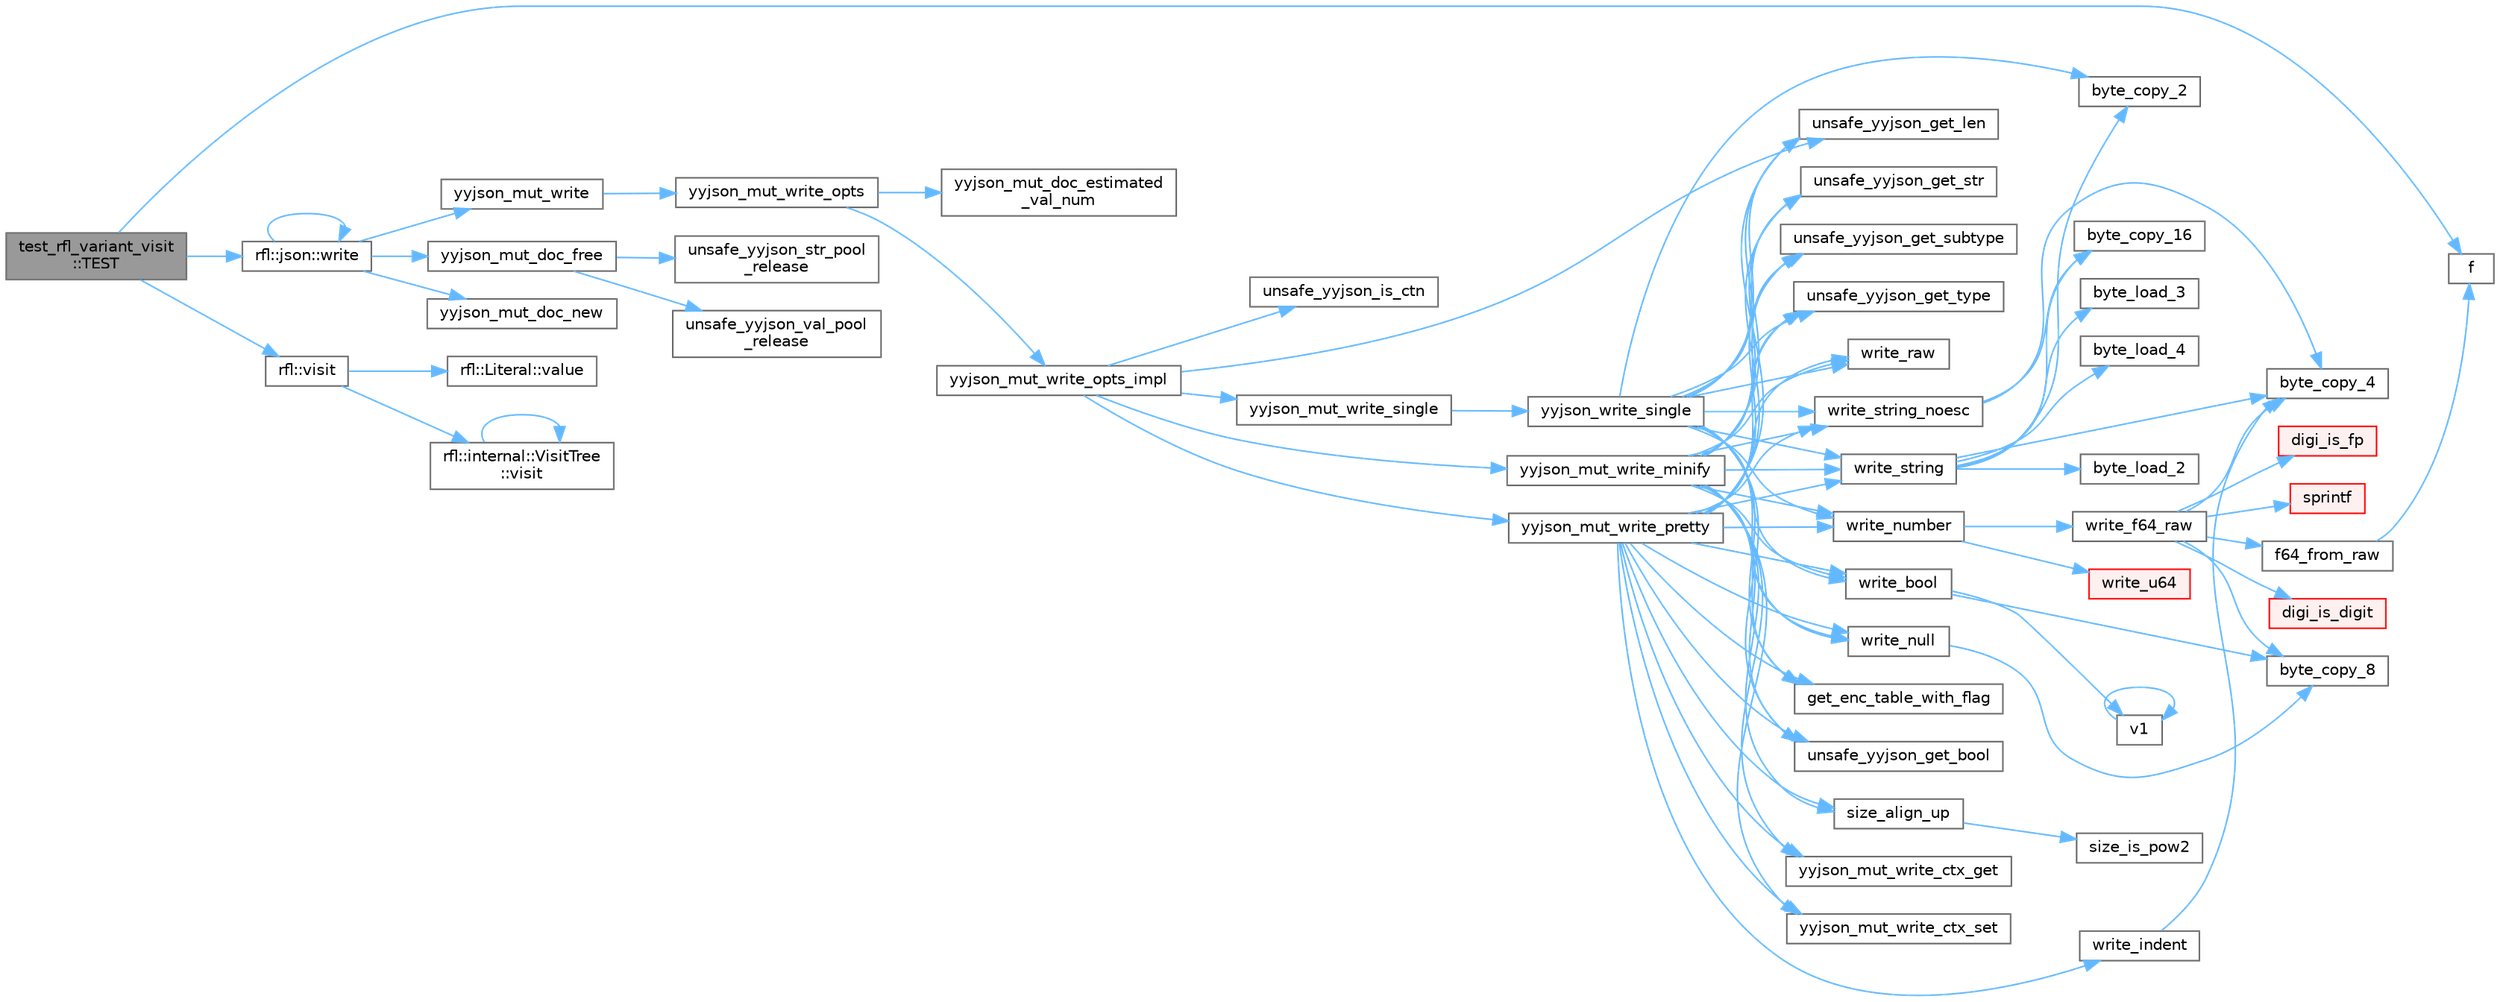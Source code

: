 digraph "test_rfl_variant_visit::TEST"
{
 // LATEX_PDF_SIZE
  bgcolor="transparent";
  edge [fontname=Helvetica,fontsize=10,labelfontname=Helvetica,labelfontsize=10];
  node [fontname=Helvetica,fontsize=10,shape=box,height=0.2,width=0.4];
  rankdir="LR";
  Node1 [id="Node000001",label="test_rfl_variant_visit\l::TEST",height=0.2,width=0.4,color="gray40", fillcolor="grey60", style="filled", fontcolor="black",tooltip=" "];
  Node1 -> Node2 [id="edge89_Node000001_Node000002",color="steelblue1",style="solid",tooltip=" "];
  Node2 [id="Node000002",label="f",height=0.2,width=0.4,color="grey40", fillcolor="white", style="filled",URL="$cxx11__tensor__map_8cpp.html#a7f507fea02198f6cb81c86640c7b1a4e",tooltip=" "];
  Node1 -> Node3 [id="edge90_Node000001_Node000003",color="steelblue1",style="solid",tooltip=" "];
  Node3 [id="Node000003",label="rfl::visit",height=0.2,width=0.4,color="grey40", fillcolor="white", style="filled",URL="$namespacerfl.html#ab818223fa1c483a720a5004db13c118b",tooltip=" "];
  Node3 -> Node4 [id="edge91_Node000003_Node000004",color="steelblue1",style="solid",tooltip=" "];
  Node4 [id="Node000004",label="rfl::Literal::value",height=0.2,width=0.4,color="grey40", fillcolor="white", style="filled",URL="$classrfl_1_1_literal.html#a12e1ef9245686c82fd03d9488a06249e",tooltip="Returns the value actually contained in the Literal."];
  Node3 -> Node5 [id="edge92_Node000003_Node000005",color="steelblue1",style="solid",tooltip=" "];
  Node5 [id="Node000005",label="rfl::internal::VisitTree\l::visit",height=0.2,width=0.4,color="grey40", fillcolor="white", style="filled",URL="$structrfl_1_1internal_1_1_visit_tree.html#a0f788884e011cf44fa9ed4f9b80d1bd8",tooltip="Evaluates a visitor pattern using a tree-like structure."];
  Node5 -> Node5 [id="edge93_Node000005_Node000005",color="steelblue1",style="solid",tooltip=" "];
  Node1 -> Node6 [id="edge94_Node000001_Node000006",color="steelblue1",style="solid",tooltip=" "];
  Node6 [id="Node000006",label="rfl::json::write",height=0.2,width=0.4,color="grey40", fillcolor="white", style="filled",URL="$namespacerfl_1_1json.html#af39a23539424555b8c970d12a58e547f",tooltip="Returns a JSON string."];
  Node6 -> Node6 [id="edge95_Node000006_Node000006",color="steelblue1",style="solid",tooltip=" "];
  Node6 -> Node7 [id="edge96_Node000006_Node000007",color="steelblue1",style="solid",tooltip=" "];
  Node7 [id="Node000007",label="yyjson_mut_doc_free",height=0.2,width=0.4,color="grey40", fillcolor="white", style="filled",URL="$yyjson_8c.html#a473b53dd223f25a117a6fe3b543bfdb1",tooltip=" "];
  Node7 -> Node8 [id="edge97_Node000007_Node000008",color="steelblue1",style="solid",tooltip=" "];
  Node8 [id="Node000008",label="unsafe_yyjson_str_pool\l_release",height=0.2,width=0.4,color="grey40", fillcolor="white", style="filled",URL="$yyjson_8c.html#a68827985804124f8d26d256b07877cf9",tooltip=" "];
  Node7 -> Node9 [id="edge98_Node000007_Node000009",color="steelblue1",style="solid",tooltip=" "];
  Node9 [id="Node000009",label="unsafe_yyjson_val_pool\l_release",height=0.2,width=0.4,color="grey40", fillcolor="white", style="filled",URL="$yyjson_8c.html#a423ab190d8ce947af71ff1a45ab76805",tooltip=" "];
  Node6 -> Node10 [id="edge99_Node000006_Node000010",color="steelblue1",style="solid",tooltip=" "];
  Node10 [id="Node000010",label="yyjson_mut_doc_new",height=0.2,width=0.4,color="grey40", fillcolor="white", style="filled",URL="$yyjson_8c.html#a94a8c1c5f4e47e11e268d7f4c0e4cb1a",tooltip=" "];
  Node6 -> Node11 [id="edge100_Node000006_Node000011",color="steelblue1",style="solid",tooltip=" "];
  Node11 [id="Node000011",label="yyjson_mut_write",height=0.2,width=0.4,color="grey40", fillcolor="white", style="filled",URL="$yyjson_8h.html#a881e2ee3f487385810829df8bc675f1f",tooltip=" "];
  Node11 -> Node12 [id="edge101_Node000011_Node000012",color="steelblue1",style="solid",tooltip=" "];
  Node12 [id="Node000012",label="yyjson_mut_write_opts",height=0.2,width=0.4,color="grey40", fillcolor="white", style="filled",URL="$yyjson_8c.html#a43932e149602ddfcd9257648ea36e553",tooltip=" "];
  Node12 -> Node13 [id="edge102_Node000012_Node000013",color="steelblue1",style="solid",tooltip=" "];
  Node13 [id="Node000013",label="yyjson_mut_doc_estimated\l_val_num",height=0.2,width=0.4,color="grey40", fillcolor="white", style="filled",URL="$yyjson_8c.html#ac9cfbe501c1317baf92c53571c7333ee",tooltip=" "];
  Node12 -> Node14 [id="edge103_Node000012_Node000014",color="steelblue1",style="solid",tooltip=" "];
  Node14 [id="Node000014",label="yyjson_mut_write_opts_impl",height=0.2,width=0.4,color="grey40", fillcolor="white", style="filled",URL="$yyjson_8c.html#a9419498fed912dda63693d15ff91c74c",tooltip=" "];
  Node14 -> Node15 [id="edge104_Node000014_Node000015",color="steelblue1",style="solid",tooltip=" "];
  Node15 [id="Node000015",label="unsafe_yyjson_get_len",height=0.2,width=0.4,color="grey40", fillcolor="white", style="filled",URL="$yyjson_8h.html#a445bf8a7f9981e4797bf95db944ddf8f",tooltip=" "];
  Node14 -> Node16 [id="edge105_Node000014_Node000016",color="steelblue1",style="solid",tooltip=" "];
  Node16 [id="Node000016",label="unsafe_yyjson_is_ctn",height=0.2,width=0.4,color="grey40", fillcolor="white", style="filled",URL="$yyjson_8h.html#afe1e8995e63d29297d569c4a848bf5a2",tooltip=" "];
  Node14 -> Node17 [id="edge106_Node000014_Node000017",color="steelblue1",style="solid",tooltip=" "];
  Node17 [id="Node000017",label="yyjson_mut_write_minify",height=0.2,width=0.4,color="grey40", fillcolor="white", style="filled",URL="$yyjson_8c.html#a41b0f7caeaed5e6075fdbad6e37daa44",tooltip=" "];
  Node17 -> Node18 [id="edge107_Node000017_Node000018",color="steelblue1",style="solid",tooltip=" "];
  Node18 [id="Node000018",label="get_enc_table_with_flag",height=0.2,width=0.4,color="grey40", fillcolor="white", style="filled",URL="$yyjson_8c.html#a4b810e39a1c70f479ea48f4b6be239b0",tooltip=" "];
  Node17 -> Node19 [id="edge108_Node000017_Node000019",color="steelblue1",style="solid",tooltip=" "];
  Node19 [id="Node000019",label="size_align_up",height=0.2,width=0.4,color="grey40", fillcolor="white", style="filled",URL="$yyjson_8c.html#aee0ecba3f0e01a145a4bd084c40b53b6",tooltip=" "];
  Node19 -> Node20 [id="edge109_Node000019_Node000020",color="steelblue1",style="solid",tooltip=" "];
  Node20 [id="Node000020",label="size_is_pow2",height=0.2,width=0.4,color="grey40", fillcolor="white", style="filled",URL="$yyjson_8c.html#a9c435a75a5fc566d5382ba2646704a18",tooltip=" "];
  Node17 -> Node21 [id="edge110_Node000017_Node000021",color="steelblue1",style="solid",tooltip=" "];
  Node21 [id="Node000021",label="unsafe_yyjson_get_bool",height=0.2,width=0.4,color="grey40", fillcolor="white", style="filled",URL="$yyjson_8h.html#a3ef8c1e13a7f67eead2d945125769f90",tooltip=" "];
  Node17 -> Node15 [id="edge111_Node000017_Node000015",color="steelblue1",style="solid",tooltip=" "];
  Node17 -> Node22 [id="edge112_Node000017_Node000022",color="steelblue1",style="solid",tooltip=" "];
  Node22 [id="Node000022",label="unsafe_yyjson_get_str",height=0.2,width=0.4,color="grey40", fillcolor="white", style="filled",URL="$yyjson_8h.html#a879b3c14194afd5b60d663640998c020",tooltip=" "];
  Node17 -> Node23 [id="edge113_Node000017_Node000023",color="steelblue1",style="solid",tooltip=" "];
  Node23 [id="Node000023",label="unsafe_yyjson_get_subtype",height=0.2,width=0.4,color="grey40", fillcolor="white", style="filled",URL="$yyjson_8h.html#a735848e46f26bfe3dfb333c7f890205e",tooltip=" "];
  Node17 -> Node24 [id="edge114_Node000017_Node000024",color="steelblue1",style="solid",tooltip=" "];
  Node24 [id="Node000024",label="unsafe_yyjson_get_type",height=0.2,width=0.4,color="grey40", fillcolor="white", style="filled",URL="$yyjson_8h.html#a25aa2b2a33dccb9af7da4576b3cbe6ab",tooltip=" "];
  Node17 -> Node25 [id="edge115_Node000017_Node000025",color="steelblue1",style="solid",tooltip=" "];
  Node25 [id="Node000025",label="write_bool",height=0.2,width=0.4,color="grey40", fillcolor="white", style="filled",URL="$yyjson_8c.html#a8f48aafc5963521f3da75e2448f0d084",tooltip=" "];
  Node25 -> Node26 [id="edge116_Node000025_Node000026",color="steelblue1",style="solid",tooltip=" "];
  Node26 [id="Node000026",label="byte_copy_8",height=0.2,width=0.4,color="grey40", fillcolor="white", style="filled",URL="$yyjson_8c.html#a03dd49c937c12d9a85deaac184d25eb9",tooltip=" "];
  Node25 -> Node27 [id="edge117_Node000025_Node000027",color="steelblue1",style="solid",tooltip=" "];
  Node27 [id="Node000027",label="v1",height=0.2,width=0.4,color="grey40", fillcolor="white", style="filled",URL="$_tutorial___reshape_mat2_vec_8cpp.html#a10bd710692c91bc238f2e1da77730678",tooltip=" "];
  Node27 -> Node27 [id="edge118_Node000027_Node000027",color="steelblue1",style="solid",tooltip=" "];
  Node17 -> Node28 [id="edge119_Node000017_Node000028",color="steelblue1",style="solid",tooltip=" "];
  Node28 [id="Node000028",label="write_null",height=0.2,width=0.4,color="grey40", fillcolor="white", style="filled",URL="$yyjson_8c.html#a9ab2502373a7c2ad7decc10b76c47043",tooltip=" "];
  Node28 -> Node26 [id="edge120_Node000028_Node000026",color="steelblue1",style="solid",tooltip=" "];
  Node17 -> Node29 [id="edge121_Node000017_Node000029",color="steelblue1",style="solid",tooltip=" "];
  Node29 [id="Node000029",label="write_number",height=0.2,width=0.4,color="grey40", fillcolor="white", style="filled",URL="$yyjson_8c.html#a7a6eb98c82d060a1b4b1b25ae9169770",tooltip=" "];
  Node29 -> Node30 [id="edge122_Node000029_Node000030",color="steelblue1",style="solid",tooltip=" "];
  Node30 [id="Node000030",label="write_f64_raw",height=0.2,width=0.4,color="grey40", fillcolor="white", style="filled",URL="$yyjson_8c.html#a429024eddbd3335464adf309aef2db7f",tooltip=" "];
  Node30 -> Node31 [id="edge123_Node000030_Node000031",color="steelblue1",style="solid",tooltip=" "];
  Node31 [id="Node000031",label="byte_copy_4",height=0.2,width=0.4,color="grey40", fillcolor="white", style="filled",URL="$yyjson_8c.html#a98219967baeab34ab615b4ccda0df146",tooltip=" "];
  Node30 -> Node26 [id="edge124_Node000030_Node000026",color="steelblue1",style="solid",tooltip=" "];
  Node30 -> Node32 [id="edge125_Node000030_Node000032",color="steelblue1",style="solid",tooltip=" "];
  Node32 [id="Node000032",label="digi_is_digit",height=0.2,width=0.4,color="red", fillcolor="#FFF0F0", style="filled",URL="$yyjson_8c.html#ac16e36c200b16a17041aac1ed37276d7",tooltip=" "];
  Node30 -> Node34 [id="edge126_Node000030_Node000034",color="steelblue1",style="solid",tooltip=" "];
  Node34 [id="Node000034",label="digi_is_fp",height=0.2,width=0.4,color="red", fillcolor="#FFF0F0", style="filled",URL="$yyjson_8c.html#ac38bca46c8cbb1107ca4188d2eb4fcbe",tooltip=" "];
  Node30 -> Node35 [id="edge127_Node000030_Node000035",color="steelblue1",style="solid",tooltip=" "];
  Node35 [id="Node000035",label="f64_from_raw",height=0.2,width=0.4,color="grey40", fillcolor="white", style="filled",URL="$yyjson_8c.html#a7d61d2afe6fefb1935af9086d95ee8a8",tooltip=" "];
  Node35 -> Node2 [id="edge128_Node000035_Node000002",color="steelblue1",style="solid",tooltip=" "];
  Node30 -> Node36 [id="edge129_Node000030_Node000036",color="steelblue1",style="solid",tooltip=" "];
  Node36 [id="Node000036",label="sprintf",height=0.2,width=0.4,color="red", fillcolor="#FFF0F0", style="filled",URL="$printf_8h.html#aa7d2e7e454d3fe606a71504a119dc894",tooltip=" "];
  Node29 -> Node66 [id="edge130_Node000029_Node000066",color="steelblue1",style="solid",tooltip=" "];
  Node66 [id="Node000066",label="write_u64",height=0.2,width=0.4,color="red", fillcolor="#FFF0F0", style="filled",URL="$yyjson_8c.html#aa2f06c8a20b378eb29cfe95d0af5c95e",tooltip=" "];
  Node17 -> Node72 [id="edge131_Node000017_Node000072",color="steelblue1",style="solid",tooltip=" "];
  Node72 [id="Node000072",label="write_raw",height=0.2,width=0.4,color="grey40", fillcolor="white", style="filled",URL="$yyjson_8c.html#a595a43099038f73ab0af2b4209b1f0fd",tooltip=" "];
  Node17 -> Node73 [id="edge132_Node000017_Node000073",color="steelblue1",style="solid",tooltip=" "];
  Node73 [id="Node000073",label="write_string",height=0.2,width=0.4,color="grey40", fillcolor="white", style="filled",URL="$yyjson_8c.html#a1aadf662e6fc22a6419db27146e38472",tooltip=" "];
  Node73 -> Node74 [id="edge133_Node000073_Node000074",color="steelblue1",style="solid",tooltip=" "];
  Node74 [id="Node000074",label="byte_copy_16",height=0.2,width=0.4,color="grey40", fillcolor="white", style="filled",URL="$yyjson_8c.html#a1720d43cc1ae5984a4e5751dbe7301a0",tooltip=" "];
  Node73 -> Node68 [id="edge134_Node000073_Node000068",color="steelblue1",style="solid",tooltip=" "];
  Node68 [id="Node000068",label="byte_copy_2",height=0.2,width=0.4,color="grey40", fillcolor="white", style="filled",URL="$yyjson_8c.html#ac6a11726824f52b6413a67488f5a3152",tooltip=" "];
  Node73 -> Node31 [id="edge135_Node000073_Node000031",color="steelblue1",style="solid",tooltip=" "];
  Node73 -> Node75 [id="edge136_Node000073_Node000075",color="steelblue1",style="solid",tooltip=" "];
  Node75 [id="Node000075",label="byte_load_2",height=0.2,width=0.4,color="grey40", fillcolor="white", style="filled",URL="$yyjson_8c.html#abd106e94ebb52b1b9c0e79e2246f24bd",tooltip=" "];
  Node73 -> Node76 [id="edge137_Node000073_Node000076",color="steelblue1",style="solid",tooltip=" "];
  Node76 [id="Node000076",label="byte_load_3",height=0.2,width=0.4,color="grey40", fillcolor="white", style="filled",URL="$yyjson_8c.html#a31005a45113248534b4ae663dc0a85f3",tooltip=" "];
  Node73 -> Node77 [id="edge138_Node000073_Node000077",color="steelblue1",style="solid",tooltip=" "];
  Node77 [id="Node000077",label="byte_load_4",height=0.2,width=0.4,color="grey40", fillcolor="white", style="filled",URL="$yyjson_8c.html#a87c460a03bebacd0dcdad97440488c2b",tooltip=" "];
  Node17 -> Node78 [id="edge139_Node000017_Node000078",color="steelblue1",style="solid",tooltip=" "];
  Node78 [id="Node000078",label="write_string_noesc",height=0.2,width=0.4,color="grey40", fillcolor="white", style="filled",URL="$yyjson_8c.html#ab1d27351bed7d1f6f632f75dcf9846de",tooltip=" "];
  Node78 -> Node74 [id="edge140_Node000078_Node000074",color="steelblue1",style="solid",tooltip=" "];
  Node78 -> Node31 [id="edge141_Node000078_Node000031",color="steelblue1",style="solid",tooltip=" "];
  Node17 -> Node79 [id="edge142_Node000017_Node000079",color="steelblue1",style="solid",tooltip=" "];
  Node79 [id="Node000079",label="yyjson_mut_write_ctx_get",height=0.2,width=0.4,color="grey40", fillcolor="white", style="filled",URL="$yyjson_8c.html#a7330d6789bda008b50a3a964e17629c4",tooltip=" "];
  Node17 -> Node80 [id="edge143_Node000017_Node000080",color="steelblue1",style="solid",tooltip=" "];
  Node80 [id="Node000080",label="yyjson_mut_write_ctx_set",height=0.2,width=0.4,color="grey40", fillcolor="white", style="filled",URL="$yyjson_8c.html#ad170c12cec69275d5f79d760bd3b1a0a",tooltip=" "];
  Node14 -> Node81 [id="edge144_Node000014_Node000081",color="steelblue1",style="solid",tooltip=" "];
  Node81 [id="Node000081",label="yyjson_mut_write_pretty",height=0.2,width=0.4,color="grey40", fillcolor="white", style="filled",URL="$yyjson_8c.html#a5bd41dfbb867b6521e1f7571f3615b0f",tooltip=" "];
  Node81 -> Node18 [id="edge145_Node000081_Node000018",color="steelblue1",style="solid",tooltip=" "];
  Node81 -> Node19 [id="edge146_Node000081_Node000019",color="steelblue1",style="solid",tooltip=" "];
  Node81 -> Node21 [id="edge147_Node000081_Node000021",color="steelblue1",style="solid",tooltip=" "];
  Node81 -> Node15 [id="edge148_Node000081_Node000015",color="steelblue1",style="solid",tooltip=" "];
  Node81 -> Node22 [id="edge149_Node000081_Node000022",color="steelblue1",style="solid",tooltip=" "];
  Node81 -> Node23 [id="edge150_Node000081_Node000023",color="steelblue1",style="solid",tooltip=" "];
  Node81 -> Node24 [id="edge151_Node000081_Node000024",color="steelblue1",style="solid",tooltip=" "];
  Node81 -> Node25 [id="edge152_Node000081_Node000025",color="steelblue1",style="solid",tooltip=" "];
  Node81 -> Node82 [id="edge153_Node000081_Node000082",color="steelblue1",style="solid",tooltip=" "];
  Node82 [id="Node000082",label="write_indent",height=0.2,width=0.4,color="grey40", fillcolor="white", style="filled",URL="$yyjson_8c.html#ac6e21689f9ccf3981672a321d7d02e47",tooltip=" "];
  Node82 -> Node31 [id="edge154_Node000082_Node000031",color="steelblue1",style="solid",tooltip=" "];
  Node81 -> Node28 [id="edge155_Node000081_Node000028",color="steelblue1",style="solid",tooltip=" "];
  Node81 -> Node29 [id="edge156_Node000081_Node000029",color="steelblue1",style="solid",tooltip=" "];
  Node81 -> Node72 [id="edge157_Node000081_Node000072",color="steelblue1",style="solid",tooltip=" "];
  Node81 -> Node73 [id="edge158_Node000081_Node000073",color="steelblue1",style="solid",tooltip=" "];
  Node81 -> Node78 [id="edge159_Node000081_Node000078",color="steelblue1",style="solid",tooltip=" "];
  Node81 -> Node79 [id="edge160_Node000081_Node000079",color="steelblue1",style="solid",tooltip=" "];
  Node81 -> Node80 [id="edge161_Node000081_Node000080",color="steelblue1",style="solid",tooltip=" "];
  Node14 -> Node83 [id="edge162_Node000014_Node000083",color="steelblue1",style="solid",tooltip=" "];
  Node83 [id="Node000083",label="yyjson_mut_write_single",height=0.2,width=0.4,color="grey40", fillcolor="white", style="filled",URL="$yyjson_8c.html#a6453eece4aede41c7d909075ad2980e0",tooltip=" "];
  Node83 -> Node84 [id="edge163_Node000083_Node000084",color="steelblue1",style="solid",tooltip=" "];
  Node84 [id="Node000084",label="yyjson_write_single",height=0.2,width=0.4,color="grey40", fillcolor="white", style="filled",URL="$yyjson_8c.html#a083e9d39ef4daa8ddc5c6474ccf5e468",tooltip=" "];
  Node84 -> Node68 [id="edge164_Node000084_Node000068",color="steelblue1",style="solid",tooltip=" "];
  Node84 -> Node18 [id="edge165_Node000084_Node000018",color="steelblue1",style="solid",tooltip=" "];
  Node84 -> Node21 [id="edge166_Node000084_Node000021",color="steelblue1",style="solid",tooltip=" "];
  Node84 -> Node15 [id="edge167_Node000084_Node000015",color="steelblue1",style="solid",tooltip=" "];
  Node84 -> Node22 [id="edge168_Node000084_Node000022",color="steelblue1",style="solid",tooltip=" "];
  Node84 -> Node23 [id="edge169_Node000084_Node000023",color="steelblue1",style="solid",tooltip=" "];
  Node84 -> Node24 [id="edge170_Node000084_Node000024",color="steelblue1",style="solid",tooltip=" "];
  Node84 -> Node25 [id="edge171_Node000084_Node000025",color="steelblue1",style="solid",tooltip=" "];
  Node84 -> Node28 [id="edge172_Node000084_Node000028",color="steelblue1",style="solid",tooltip=" "];
  Node84 -> Node29 [id="edge173_Node000084_Node000029",color="steelblue1",style="solid",tooltip=" "];
  Node84 -> Node72 [id="edge174_Node000084_Node000072",color="steelblue1",style="solid",tooltip=" "];
  Node84 -> Node73 [id="edge175_Node000084_Node000073",color="steelblue1",style="solid",tooltip=" "];
  Node84 -> Node78 [id="edge176_Node000084_Node000078",color="steelblue1",style="solid",tooltip=" "];
}

